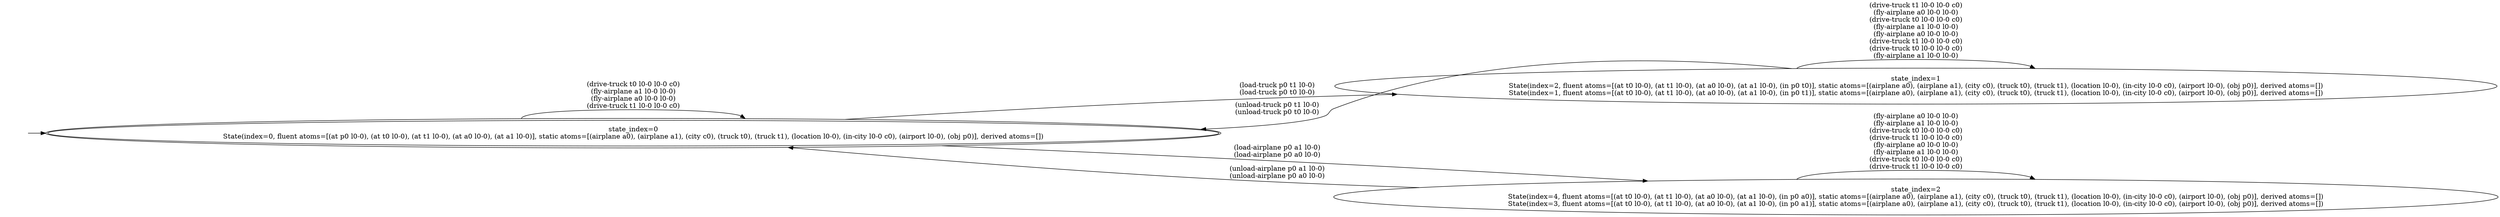 digraph {
rankdir="LR"
s0[peripheries=2,label="state_index=0
State(index=0, fluent atoms=[(at p0 l0-0), (at t0 l0-0), (at t1 l0-0), (at a0 l0-0), (at a1 l0-0)], static atoms=[(airplane a0), (airplane a1), (city c0), (truck t0), (truck t1), (location l0-0), (in-city l0-0 c0), (airport l0-0), (obj p0)], derived atoms=[])
"]
s1[label="state_index=1
State(index=2, fluent atoms=[(at t0 l0-0), (at t1 l0-0), (at a0 l0-0), (at a1 l0-0), (in p0 t0)], static atoms=[(airplane a0), (airplane a1), (city c0), (truck t0), (truck t1), (location l0-0), (in-city l0-0 c0), (airport l0-0), (obj p0)], derived atoms=[])
State(index=1, fluent atoms=[(at t0 l0-0), (at t1 l0-0), (at a0 l0-0), (at a1 l0-0), (in p0 t1)], static atoms=[(airplane a0), (airplane a1), (city c0), (truck t0), (truck t1), (location l0-0), (in-city l0-0 c0), (airport l0-0), (obj p0)], derived atoms=[])
"]
s2[label="state_index=2
State(index=4, fluent atoms=[(at t0 l0-0), (at t1 l0-0), (at a0 l0-0), (at a1 l0-0), (in p0 a0)], static atoms=[(airplane a0), (airplane a1), (city c0), (truck t0), (truck t1), (location l0-0), (in-city l0-0 c0), (airport l0-0), (obj p0)], derived atoms=[])
State(index=3, fluent atoms=[(at t0 l0-0), (at t1 l0-0), (at a0 l0-0), (at a1 l0-0), (in p0 a1)], static atoms=[(airplane a0), (airplane a1), (city c0), (truck t0), (truck t1), (location l0-0), (in-city l0-0 c0), (airport l0-0), (obj p0)], derived atoms=[])
"]
Dangling [ label = "", style = invis ]
{ rank = same; Dangling }
Dangling -> s0
{ rank = same; s1,s2}
{ rank = same; s0}
s0->s0 [label="(drive-truck t0 l0-0 l0-0 c0)
(fly-airplane a1 l0-0 l0-0)
(fly-airplane a0 l0-0 l0-0)
(drive-truck t1 l0-0 l0-0 c0)
"]
s0->s1 [label="(load-truck p0 t1 l0-0)
(load-truck p0 t0 l0-0)
"]
s0->s2 [label="(load-airplane p0 a1 l0-0)
(load-airplane p0 a0 l0-0)
"]
s1->s0 [label="(unload-truck p0 t1 l0-0)
(unload-truck p0 t0 l0-0)
"]
s1->s1 [label="(drive-truck t1 l0-0 l0-0 c0)
(fly-airplane a0 l0-0 l0-0)
(drive-truck t0 l0-0 l0-0 c0)
(fly-airplane a1 l0-0 l0-0)
(fly-airplane a0 l0-0 l0-0)
(drive-truck t1 l0-0 l0-0 c0)
(drive-truck t0 l0-0 l0-0 c0)
(fly-airplane a1 l0-0 l0-0)
"]
s2->s0 [label="(unload-airplane p0 a1 l0-0)
(unload-airplane p0 a0 l0-0)
"]
s2->s2 [label="(fly-airplane a0 l0-0 l0-0)
(fly-airplane a1 l0-0 l0-0)
(drive-truck t0 l0-0 l0-0 c0)
(drive-truck t1 l0-0 l0-0 c0)
(fly-airplane a0 l0-0 l0-0)
(fly-airplane a1 l0-0 l0-0)
(drive-truck t0 l0-0 l0-0 c0)
(drive-truck t1 l0-0 l0-0 c0)
"]
}
